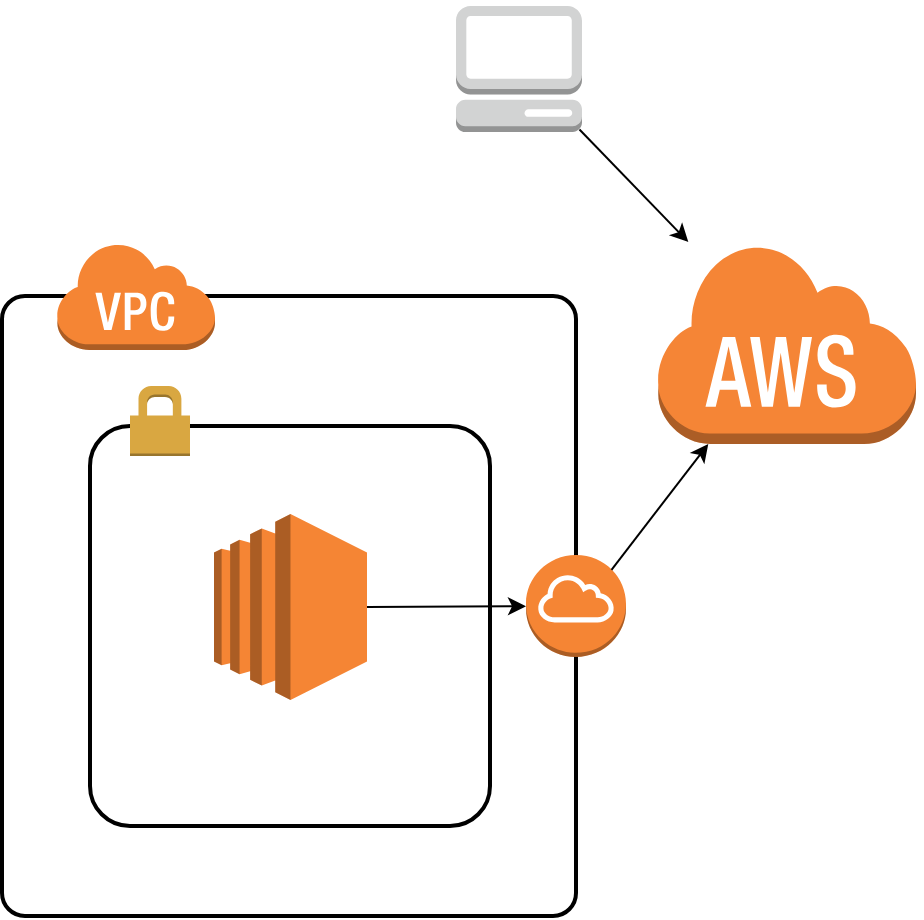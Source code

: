 <mxfile version="10.6.7" type="device"><diagram name="Page-1" id="75ae5057-2f1f-a65a-41a6-c58fb5237df7"><mxGraphModel dx="1158" dy="803" grid="1" gridSize="10" guides="1" tooltips="1" connect="1" arrows="1" fold="1" page="1" pageScale="1" pageWidth="1100" pageHeight="850" background="#ffffff" math="0" shadow="0"><root><mxCell id="0"/><mxCell id="1" parent="0"/><mxCell id="6d17579d09794128-4" value="" style="rounded=1;arcSize=4;dashed=0;strokeColor=#000000;fillColor=none;gradientColor=none;strokeWidth=2;shadow=0;comic=0;fontFamily=Verdana;fontSize=12;fontColor=#000000;html=1;" parent="1" vertex="1"><mxGeometry x="103" y="190" width="287" height="310" as="geometry"/></mxCell><mxCell id="6d17579d09794128-1" value="" style="dashed=0;html=1;shape=mxgraph.aws3.management_console;fillColor=#D2D3D3;gradientColor=none;rounded=1;shadow=0;comic=0;strokeColor=#E6E6E6;strokeWidth=6;fontFamily=Verdana;fontSize=12;fontColor=#000000;" parent="1" vertex="1"><mxGeometry x="330" y="45" width="63" height="63" as="geometry"/></mxCell><mxCell id="6d17579d09794128-5" value="" style="dashed=0;html=1;shape=mxgraph.aws3.cloud;fillColor=#F58536;gradientColor=none;dashed=0;rounded=1;shadow=0;comic=0;strokeColor=#E6E6E6;strokeWidth=6;fontFamily=Verdana;fontSize=12;fontColor=#000000;" parent="1" vertex="1"><mxGeometry x="430" y="163" width="130" height="101" as="geometry"/></mxCell><mxCell id="8xCoVzx9xXDjjTT7-kVg-1" value="" style="outlineConnect=0;dashed=0;verticalLabelPosition=bottom;verticalAlign=top;align=center;html=1;shape=mxgraph.aws3.virtual_private_cloud;fillColor=#F58534;gradientColor=none;" vertex="1" parent="1"><mxGeometry x="130" y="163" width="79.5" height="54" as="geometry"/></mxCell><mxCell id="8xCoVzx9xXDjjTT7-kVg-3" value="" style="rounded=1;arcSize=10;dashed=0;strokeColor=#000000;fillColor=none;gradientColor=none;strokeWidth=2;" vertex="1" parent="1"><mxGeometry x="147" y="255" width="200" height="200" as="geometry"/></mxCell><mxCell id="8xCoVzx9xXDjjTT7-kVg-4" value="" style="dashed=0;html=1;shape=mxgraph.aws3.permissions;fillColor=#D9A741;gradientColor=none;dashed=0;" vertex="1" parent="1"><mxGeometry x="167" y="235" width="30" height="35" as="geometry"/></mxCell><mxCell id="8xCoVzx9xXDjjTT7-kVg-5" value="" style="outlineConnect=0;dashed=0;verticalLabelPosition=bottom;verticalAlign=top;align=center;html=1;shape=mxgraph.aws3.ec2;fillColor=#F58534;gradientColor=none;" vertex="1" parent="1"><mxGeometry x="209" y="299" width="76.5" height="93" as="geometry"/></mxCell><mxCell id="8xCoVzx9xXDjjTT7-kVg-6" value="" style="outlineConnect=0;dashed=0;verticalLabelPosition=bottom;verticalAlign=top;align=center;html=1;shape=mxgraph.aws3.internet_gateway;fillColor=#F58534;gradientColor=none;" vertex="1" parent="1"><mxGeometry x="365" y="319.5" width="50" height="51" as="geometry"/></mxCell><mxCell id="8xCoVzx9xXDjjTT7-kVg-7" value="" style="endArrow=classic;html=1;exitX=1;exitY=0.5;exitDx=0;exitDy=0;exitPerimeter=0;" edge="1" parent="1" source="8xCoVzx9xXDjjTT7-kVg-5" target="8xCoVzx9xXDjjTT7-kVg-6"><mxGeometry width="50" height="50" relative="1" as="geometry"><mxPoint x="450" y="230" as="sourcePoint"/><mxPoint x="500" y="180" as="targetPoint"/></mxGeometry></mxCell><mxCell id="8xCoVzx9xXDjjTT7-kVg-8" value="" style="endArrow=classic;html=1;exitX=0.855;exitY=0.145;exitDx=0;exitDy=0;exitPerimeter=0;" edge="1" parent="1" source="8xCoVzx9xXDjjTT7-kVg-6" target="6d17579d09794128-5"><mxGeometry width="50" height="50" relative="1" as="geometry"><mxPoint x="450" y="220" as="sourcePoint"/><mxPoint x="480" y="360" as="targetPoint"/></mxGeometry></mxCell><mxCell id="8xCoVzx9xXDjjTT7-kVg-9" value="" style="endArrow=classic;html=1;exitX=0.98;exitY=0.98;exitDx=0;exitDy=0;exitPerimeter=0;" edge="1" parent="1" source="6d17579d09794128-1" target="6d17579d09794128-5"><mxGeometry width="50" height="50" relative="1" as="geometry"><mxPoint x="470" y="100" as="sourcePoint"/><mxPoint x="520" y="50" as="targetPoint"/></mxGeometry></mxCell></root></mxGraphModel></diagram></mxfile>